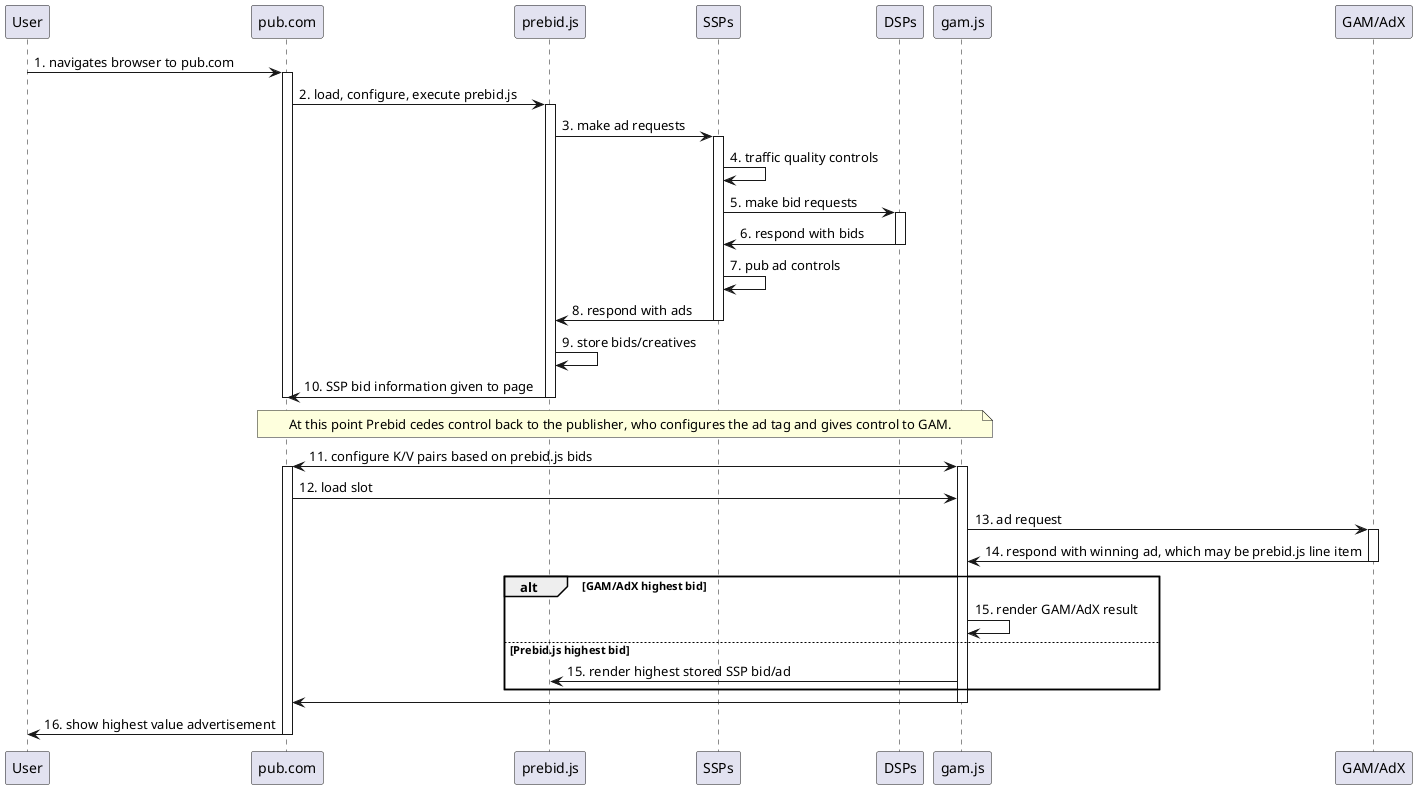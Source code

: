 @startuml prebid

participant User
participant "pub.com" as Pub
participant "prebid.js" as Pbjs
participant SSPs
participant DSPs
participant "gam.js" as Gmjs
participant "GAM/AdX" as Gam

User -> Pub: 1. navigates browser to pub.com
activate Pub
Pub -> Pbjs: 2. load, configure, execute prebid.js
activate Pbjs
Pbjs -> SSPs: 3. make ad requests
activate SSPs
SSPs -> SSPs: 4. traffic quality controls
SSPs -> DSPs: 5. make bid requests 
activate DSPs
SSPs <- DSPs: 6. respond with bids
deactivate DSPs
SSPs -> SSPs: 7. pub ad controls
Pbjs <- SSPs: 8. respond with ads
deactivate SSPs
Pbjs -> Pbjs: 9. store bids/creatives
Pub <- Pbjs: 10. SSP bid information given to page
deactivate Pbjs
deactivate Pub

note over Pub, Gmjs
At this point Prebid cedes control back to the publisher, who configures the ad tag and gives control to GAM.
end note

Pub <-> Gmjs: 11. configure K/V pairs based on prebid.js bids
activate Pub
activate Gmjs
Pub -> Gmjs: 12. load slot
Gmjs -> Gam: 13. ad request
activate Gam
Gmjs <- Gam: 14. respond with winning ad, which may be prebid.js line item
deactivate Gam
alt GAM/AdX highest bid
Gmjs -> Gmjs: 15. render GAM/AdX result
else Prebid.js highest bid
Gmjs -> Pbjs: 15. render highest stored SSP bid/ad
end
Pub <- Gmjs
deactivate Gmjs
User <- Pub: 16. show highest value advertisement
deactivate Pub
@enduml